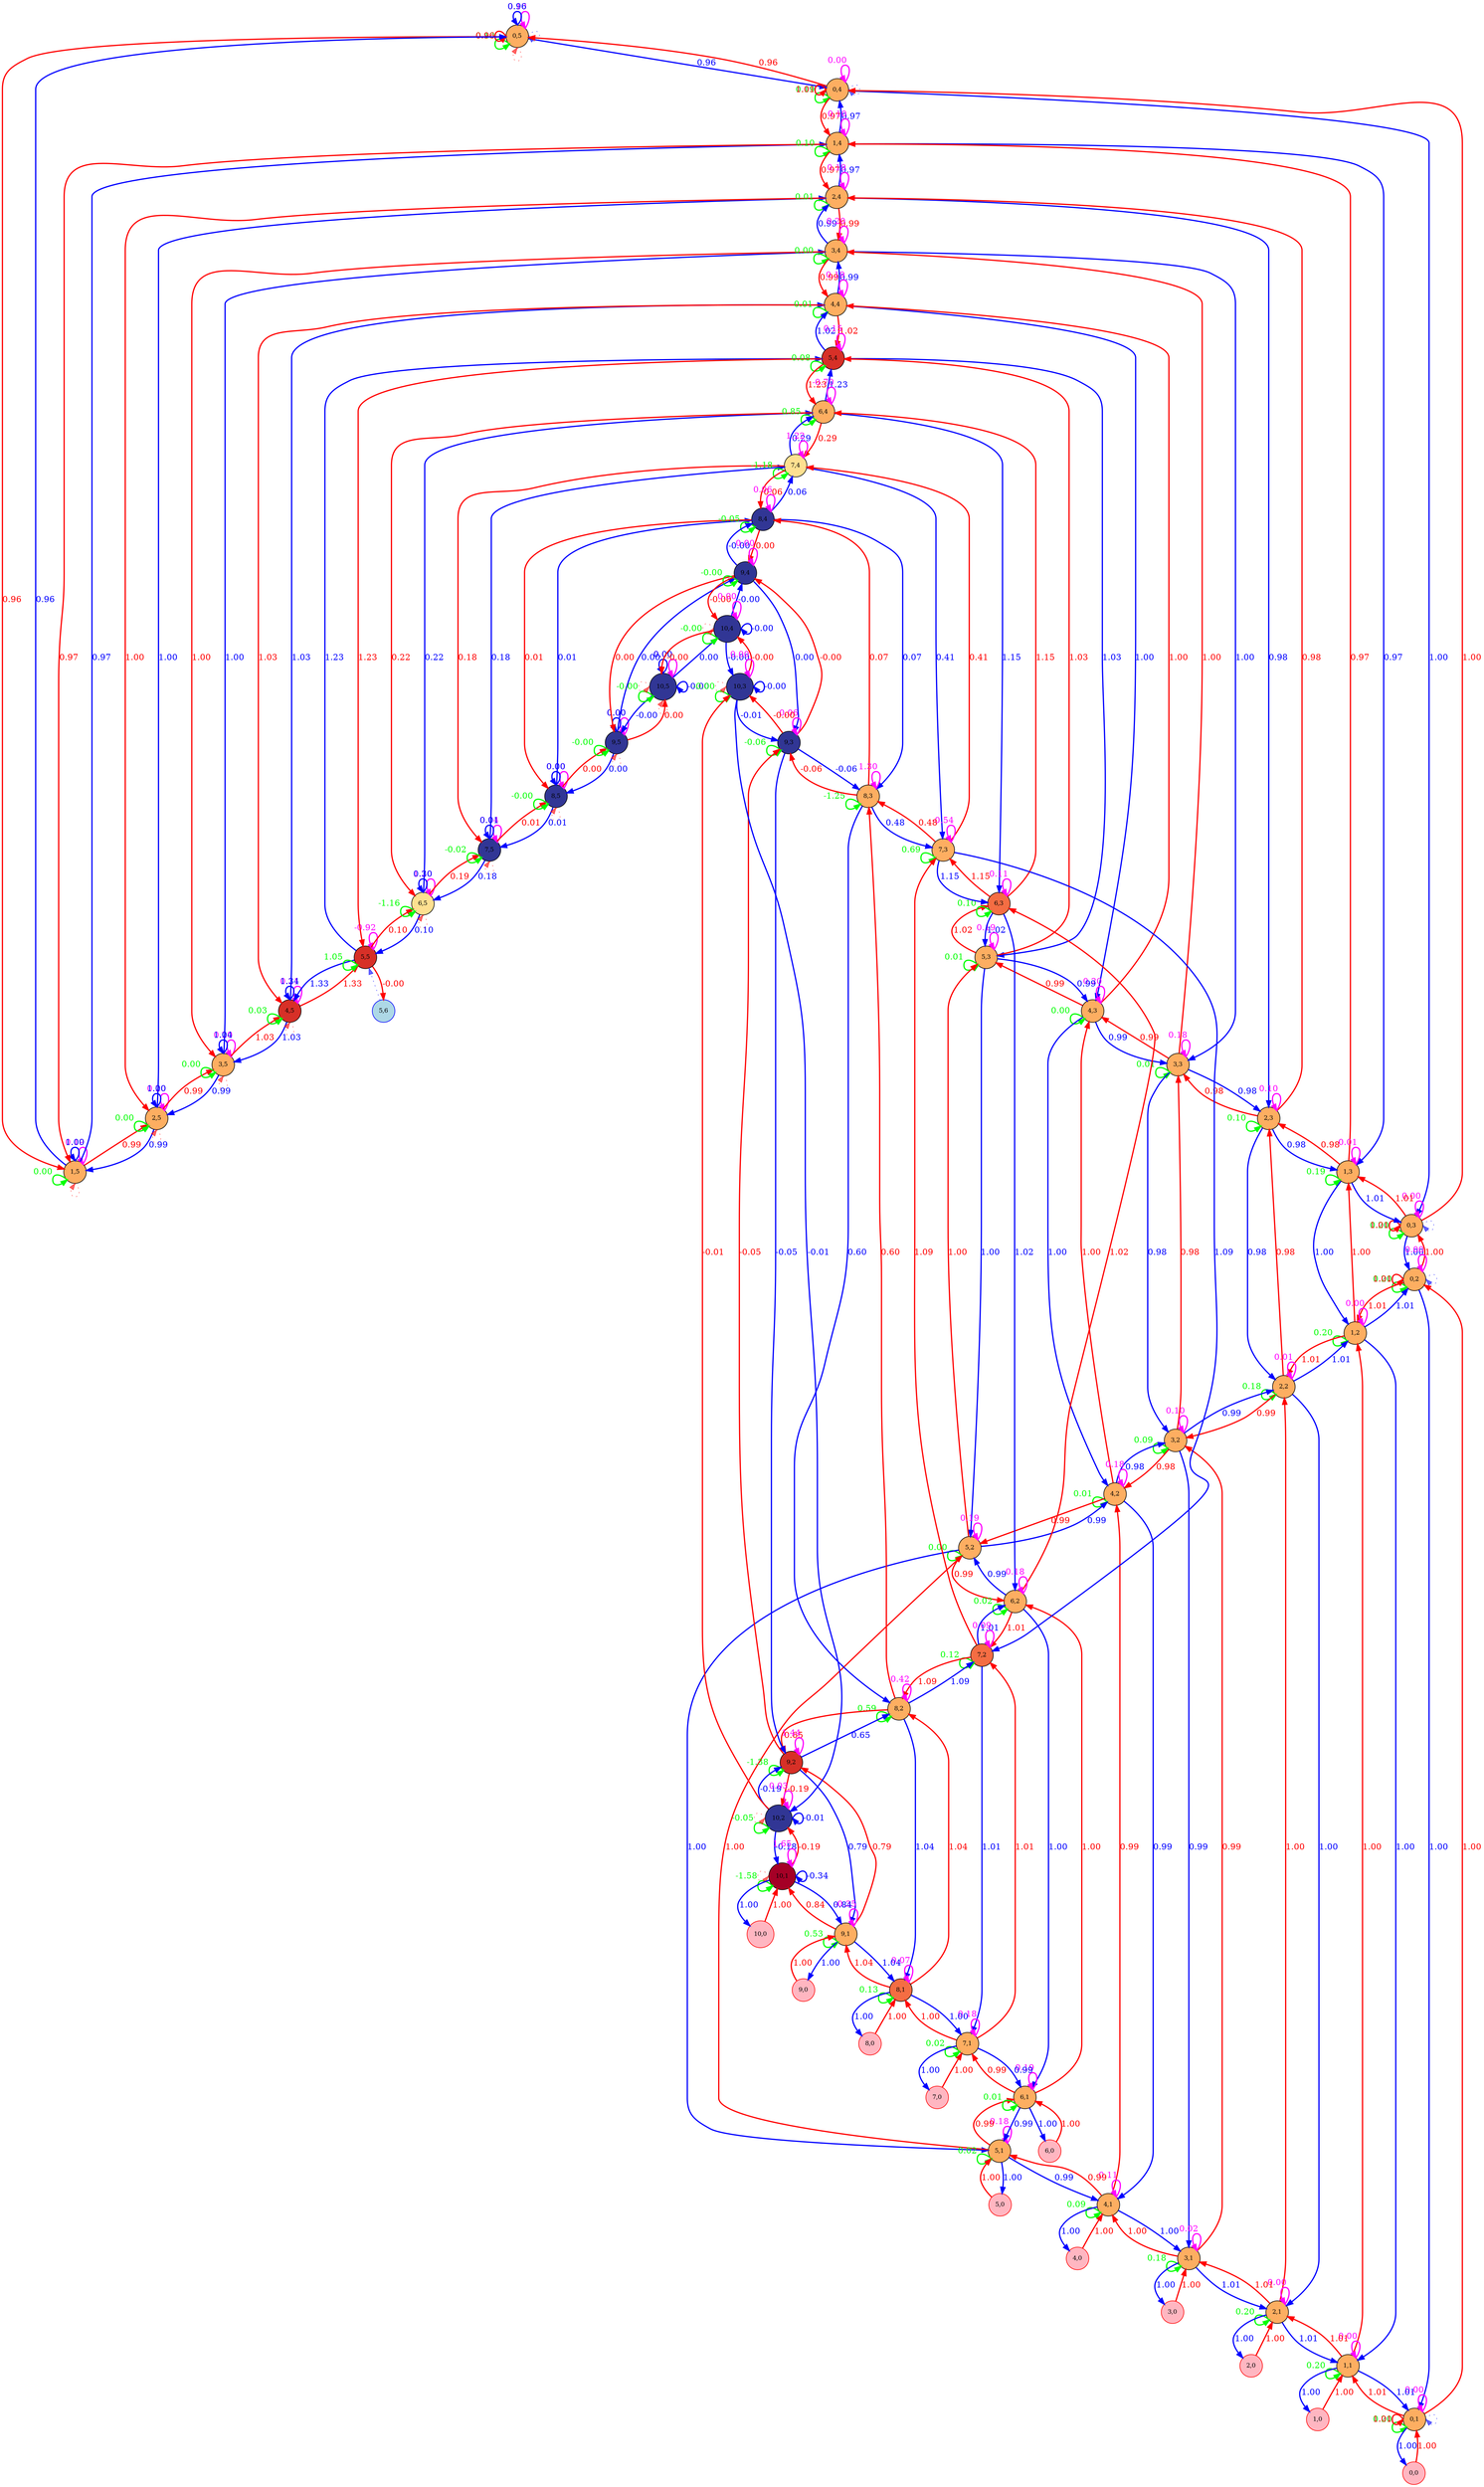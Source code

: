 digraph {
	splines=true
	"0,5" [label="0,5" color=black colorscheme=rdylbu10 fillcolor=4 fontsize=10 pos="0,5!" shape=circle style=filled]
	"0,4" [label="0,4" color=black colorscheme=rdylbu10 fillcolor=4 fontsize=10 pos="0,4!" shape=circle style=filled]
	"0,3" [label="0,3" color=black colorscheme=rdylbu10 fillcolor=4 fontsize=10 pos="0,3!" shape=circle style=filled]
	"0,2" [label="0,2" color=black colorscheme=rdylbu10 fillcolor=4 fontsize=10 pos="0,2!" shape=circle style=filled]
	"0,1" [label="0,1" color=black colorscheme=rdylbu10 fillcolor=4 fontsize=10 pos="0,1!" shape=circle style=filled]
	"0,0" [label="0,0" color=red fillcolor=lightpink fontsize=10 pos="0,0!" shape=circle style=filled]
	"1,5" [label="1,5" color=black colorscheme=rdylbu10 fillcolor=4 fontsize=10 pos="1,5!" shape=circle style=filled]
	"1,4" [label="1,4" color=black colorscheme=rdylbu10 fillcolor=4 fontsize=10 pos="1,4!" shape=circle style=filled]
	"1,3" [label="1,3" color=black colorscheme=rdylbu10 fillcolor=4 fontsize=10 pos="1,3!" shape=circle style=filled]
	"1,2" [label="1,2" color=black colorscheme=rdylbu10 fillcolor=4 fontsize=10 pos="1,2!" shape=circle style=filled]
	"1,1" [label="1,1" color=black colorscheme=rdylbu10 fillcolor=4 fontsize=10 pos="1,1!" shape=circle style=filled]
	"1,0" [label="1,0" color=red fillcolor=lightpink fontsize=10 pos="1,0!" shape=circle style=filled]
	"2,5" [label="2,5" color=black colorscheme=rdylbu10 fillcolor=4 fontsize=10 pos="2,5!" shape=circle style=filled]
	"2,4" [label="2,4" color=black colorscheme=rdylbu10 fillcolor=4 fontsize=10 pos="2,4!" shape=circle style=filled]
	"2,3" [label="2,3" color=black colorscheme=rdylbu10 fillcolor=4 fontsize=10 pos="2,3!" shape=circle style=filled]
	"2,2" [label="2,2" color=black colorscheme=rdylbu10 fillcolor=4 fontsize=10 pos="2,2!" shape=circle style=filled]
	"2,1" [label="2,1" color=black colorscheme=rdylbu10 fillcolor=4 fontsize=10 pos="2,1!" shape=circle style=filled]
	"2,0" [label="2,0" color=red fillcolor=lightpink fontsize=10 pos="2,0!" shape=circle style=filled]
	"3,5" [label="3,5" color=black colorscheme=rdylbu10 fillcolor=4 fontsize=10 pos="3,5!" shape=circle style=filled]
	"3,4" [label="3,4" color=black colorscheme=rdylbu10 fillcolor=4 fontsize=10 pos="3,4!" shape=circle style=filled]
	"3,3" [label="3,3" color=black colorscheme=rdylbu10 fillcolor=4 fontsize=10 pos="3,3!" shape=circle style=filled]
	"3,2" [label="3,2" color=black colorscheme=rdylbu10 fillcolor=4 fontsize=10 pos="3,2!" shape=circle style=filled]
	"3,1" [label="3,1" color=black colorscheme=rdylbu10 fillcolor=4 fontsize=10 pos="3,1!" shape=circle style=filled]
	"3,0" [label="3,0" color=red fillcolor=lightpink fontsize=10 pos="3,0!" shape=circle style=filled]
	"4,5" [label="4,5" color=black colorscheme=rdylbu10 fillcolor=2 fontsize=10 pos="4,5!" shape=circle style=filled]
	"4,4" [label="4,4" color=black colorscheme=rdylbu10 fillcolor=4 fontsize=10 pos="4,4!" shape=circle style=filled]
	"4,3" [label="4,3" color=black colorscheme=rdylbu10 fillcolor=4 fontsize=10 pos="4,3!" shape=circle style=filled]
	"4,2" [label="4,2" color=black colorscheme=rdylbu10 fillcolor=4 fontsize=10 pos="4,2!" shape=circle style=filled]
	"4,1" [label="4,1" color=black colorscheme=rdylbu10 fillcolor=4 fontsize=10 pos="4,1!" shape=circle style=filled]
	"4,0" [label="4,0" color=red fillcolor=lightpink fontsize=10 pos="4,0!" shape=circle style=filled]
	"5,6" [label="5,6" color=blue fillcolor=lightblue fontsize=10 pos="5,6!" shape=circle style=filled]
	"5,5" [label="5,5" color=black colorscheme=rdylbu10 fillcolor=2 fontsize=10 pos="5,5!" shape=circle style=filled]
	"5,4" [label="5,4" color=black colorscheme=rdylbu10 fillcolor=2 fontsize=10 pos="5,4!" shape=circle style=filled]
	"5,3" [label="5,3" color=black colorscheme=rdylbu10 fillcolor=4 fontsize=10 pos="5,3!" shape=circle style=filled]
	"5,2" [label="5,2" color=black colorscheme=rdylbu10 fillcolor=4 fontsize=10 pos="5,2!" shape=circle style=filled]
	"5,1" [label="5,1" color=black colorscheme=rdylbu10 fillcolor=4 fontsize=10 pos="5,1!" shape=circle style=filled]
	"5,0" [label="5,0" color=red fillcolor=lightpink fontsize=10 pos="5,0!" shape=circle style=filled]
	"6,5" [label="6,5" color=black colorscheme=rdylbu10 fillcolor=5 fontsize=10 pos="6,5!" shape=circle style=filled]
	"6,4" [label="6,4" color=black colorscheme=rdylbu10 fillcolor=4 fontsize=10 pos="6,4!" shape=circle style=filled]
	"6,3" [label="6,3" color=black colorscheme=rdylbu10 fillcolor=3 fontsize=10 pos="6,3!" shape=circle style=filled]
	"6,2" [label="6,2" color=black colorscheme=rdylbu10 fillcolor=4 fontsize=10 pos="6,2!" shape=circle style=filled]
	"6,1" [label="6,1" color=black colorscheme=rdylbu10 fillcolor=4 fontsize=10 pos="6,1!" shape=circle style=filled]
	"6,0" [label="6,0" color=red fillcolor=lightpink fontsize=10 pos="6,0!" shape=circle style=filled]
	"7,5" [label="7,5" color=black colorscheme=rdylbu10 fillcolor=10 fontsize=10 pos="7,5!" shape=circle style=filled]
	"7,4" [label="7,4" color=black colorscheme=rdylbu10 fillcolor=5 fontsize=10 pos="7,4!" shape=circle style=filled]
	"7,3" [label="7,3" color=black colorscheme=rdylbu10 fillcolor=4 fontsize=10 pos="7,3!" shape=circle style=filled]
	"7,2" [label="7,2" color=black colorscheme=rdylbu10 fillcolor=3 fontsize=10 pos="7,2!" shape=circle style=filled]
	"7,1" [label="7,1" color=black colorscheme=rdylbu10 fillcolor=4 fontsize=10 pos="7,1!" shape=circle style=filled]
	"7,0" [label="7,0" color=red fillcolor=lightpink fontsize=10 pos="7,0!" shape=circle style=filled]
	"8,5" [label="8,5" color=black colorscheme=rdylbu10 fillcolor=10 fontsize=10 pos="8,5!" shape=circle style=filled]
	"8,4" [label="8,4" color=black colorscheme=rdylbu10 fillcolor=10 fontsize=10 pos="8,4!" shape=circle style=filled]
	"8,3" [label="8,3" color=black colorscheme=rdylbu10 fillcolor=4 fontsize=10 pos="8,3!" shape=circle style=filled]
	"8,2" [label="8,2" color=black colorscheme=rdylbu10 fillcolor=4 fontsize=10 pos="8,2!" shape=circle style=filled]
	"8,1" [label="8,1" color=black colorscheme=rdylbu10 fillcolor=3 fontsize=10 pos="8,1!" shape=circle style=filled]
	"8,0" [label="8,0" color=red fillcolor=lightpink fontsize=10 pos="8,0!" shape=circle style=filled]
	"9,5" [label="9,5" color=black colorscheme=rdylbu10 fillcolor=10 fontsize=10 pos="9,5!" shape=circle style=filled]
	"9,4" [label="9,4" color=black colorscheme=rdylbu10 fillcolor=10 fontsize=10 pos="9,4!" shape=circle style=filled]
	"9,3" [label="9,3" color=black colorscheme=rdylbu10 fillcolor=10 fontsize=10 pos="9,3!" shape=circle style=filled]
	"9,2" [label="9,2" color=black colorscheme=rdylbu10 fillcolor=2 fontsize=10 pos="9,2!" shape=circle style=filled]
	"9,1" [label="9,1" color=black colorscheme=rdylbu10 fillcolor=4 fontsize=10 pos="9,1!" shape=circle style=filled]
	"9,0" [label="9,0" color=red fillcolor=lightpink fontsize=10 pos="9,0!" shape=circle style=filled]
	"10,5" [label="10,5" color=black colorscheme=rdylbu10 fillcolor=10 fontsize=10 pos="10,5!" shape=circle style=filled]
	"10,4" [label="10,4" color=black colorscheme=rdylbu10 fillcolor=10 fontsize=10 pos="10,4!" shape=circle style=filled]
	"10,3" [label="10,3" color=black colorscheme=rdylbu10 fillcolor=10 fontsize=10 pos="10,3!" shape=circle style=filled]
	"10,2" [label="10,2" color=black colorscheme=rdylbu10 fillcolor=10 fontsize=10 pos="10,2!" shape=circle style=filled]
	"10,1" [label="10,1" color=black colorscheme=rdylbu10 fillcolor=1 fontsize=10 pos="10,1!" shape=circle style=filled]
	"10,0" [label="10,0" color=red fillcolor=lightpink fontsize=10 pos="10,0!" shape=circle style=filled]
	"0,5" -> "0,5" [label=0.10 color="#ff00ff" fontcolor="#ff00ff" headport=ne penwidth=2 style=solid tailport=ne]
	"0,5" -> "0,5" [label=0.10 color="#00ff00" fontcolor="#00ff00" headport=sw penwidth=2 style=solid tailport=sw]
	"0,5" -> "0,4" [label=0.96 color="#0000ff" fontcolor="#0000ff" penwidth=2 style=solid]
	"0,5" -> "1,5" [label=0.96 color="#ff0000" fontcolor="#ff0000" penwidth=2 style=solid]
	"0,5" -> "0,5" [label="" color="#ff000099" fontcolor="#ff000099" headport=s style=dotted tailport=s]
	"0,5" -> "0,5" [label=0.96 color="#0000ff" fontcolor="#0000ff" headport=n penwidth=2 style=solid tailport=n]
	"0,5" -> "0,5" [label="" color="#0000ff99" fontcolor="#0000ff99" headport=e style=dotted tailport=e]
	"0,5" -> "0,5" [label=0.96 color="#ff0000" fontcolor="#ff0000" headport=w penwidth=2 style=solid tailport=w]
	"0,4" -> "0,5" [label=0.96 color="#ff0000" fontcolor="#ff0000" penwidth=2 style=solid]
	"0,4" -> "0,4" [label=0.00 color="#ff00ff" fontcolor="#ff00ff" headport=ne penwidth=2 style=solid tailport=ne]
	"0,4" -> "0,4" [label=0.19 color="#00ff00" fontcolor="#00ff00" headport=sw penwidth=2 style=solid tailport=sw]
	"0,4" -> "0,3" [label=1.00 color="#0000ff" fontcolor="#0000ff" penwidth=2 style=solid]
	"0,4" -> "1,4" [label=0.97 color="#ff0000" fontcolor="#ff0000" penwidth=2 style=solid]
	"0,4" -> "0,4" [label="" color="#0000ff99" fontcolor="#0000ff99" headport=e style=dotted tailport=e]
	"0,4" -> "0,4" [label=1.01 color="#ff0000" fontcolor="#ff0000" headport=w penwidth=2 style=solid tailport=w]
	"0,3" -> "0,4" [label=1.00 color="#ff0000" fontcolor="#ff0000" penwidth=2 style=solid]
	"0,3" -> "0,3" [label=0.00 color="#ff00ff" fontcolor="#ff00ff" headport=ne penwidth=2 style=solid tailport=ne]
	"0,3" -> "0,3" [label=0.20 color="#00ff00" fontcolor="#00ff00" headport=sw penwidth=2 style=solid tailport=sw]
	"0,3" -> "0,2" [label=1.00 color="#0000ff" fontcolor="#0000ff" penwidth=2 style=solid]
	"0,3" -> "1,3" [label=1.01 color="#ff0000" fontcolor="#ff0000" penwidth=2 style=solid]
	"0,3" -> "0,3" [label="" color="#0000ff99" fontcolor="#0000ff99" headport=e style=dotted tailport=e]
	"0,3" -> "0,3" [label=1.01 color="#ff0000" fontcolor="#ff0000" headport=w penwidth=2 style=solid tailport=w]
	"0,2" -> "0,3" [label=1.00 color="#ff0000" fontcolor="#ff0000" penwidth=2 style=solid]
	"0,2" -> "0,2" [label=0.00 color="#ff00ff" fontcolor="#ff00ff" headport=ne penwidth=2 style=solid tailport=ne]
	"0,2" -> "0,2" [label=0.20 color="#00ff00" fontcolor="#00ff00" headport=sw penwidth=2 style=solid tailport=sw]
	"0,2" -> "0,1" [label=1.00 color="#0000ff" fontcolor="#0000ff" penwidth=2 style=solid]
	"0,2" -> "1,2" [label=1.01 color="#ff0000" fontcolor="#ff0000" penwidth=2 style=solid]
	"0,2" -> "0,2" [label="" color="#0000ff99" fontcolor="#0000ff99" headport=e style=dotted tailport=e]
	"0,2" -> "0,2" [label=1.01 color="#ff0000" fontcolor="#ff0000" headport=w penwidth=2 style=solid tailport=w]
	"0,1" -> "0,2" [label=1.00 color="#ff0000" fontcolor="#ff0000" penwidth=2 style=solid]
	"0,1" -> "0,1" [label=0.00 color="#ff00ff" fontcolor="#ff00ff" headport=ne penwidth=2 style=solid tailport=ne]
	"0,1" -> "0,1" [label=0.20 color="#00ff00" fontcolor="#00ff00" headport=sw penwidth=2 style=solid tailport=sw]
	"0,1" -> "0,0" [label=1.00 color="#0000ff" fontcolor="#0000ff" penwidth=2 style=solid]
	"0,1" -> "1,1" [label=1.01 color="#ff0000" fontcolor="#ff0000" penwidth=2 style=solid]
	"0,1" -> "0,1" [label="" color="#0000ff99" fontcolor="#0000ff99" headport=e style=dotted tailport=e]
	"0,1" -> "0,1" [label=1.01 color="#ff0000" fontcolor="#ff0000" headport=w penwidth=2 style=solid tailport=w]
	"0,0" -> "0,1" [label=1.00 color="#ff0000" fontcolor="#ff0000" penwidth=2 style=solid]
	"1,5" -> "0,5" [label=0.96 color="#0000ff" fontcolor="#0000ff" penwidth=2 style=solid]
	"1,5" -> "1,5" [label=0.19 color="#ff00ff" fontcolor="#ff00ff" headport=ne penwidth=2 style=solid tailport=ne]
	"1,5" -> "1,5" [label=0.00 color="#00ff00" fontcolor="#00ff00" headport=sw penwidth=2 style=solid tailport=sw]
	"1,5" -> "1,4" [label=0.97 color="#0000ff" fontcolor="#0000ff" penwidth=2 style=solid]
	"1,5" -> "2,5" [label=0.99 color="#ff0000" fontcolor="#ff0000" penwidth=2 style=solid]
	"1,5" -> "1,5" [label="" color="#ff000099" fontcolor="#ff000099" headport=s style=dotted tailport=s]
	"1,5" -> "1,5" [label=1.00 color="#0000ff" fontcolor="#0000ff" headport=n penwidth=2 style=solid tailport=n]
	"1,4" -> "0,4" [label=0.97 color="#0000ff" fontcolor="#0000ff" penwidth=2 style=solid]
	"1,4" -> "1,5" [label=0.97 color="#ff0000" fontcolor="#ff0000" penwidth=2 style=solid]
	"1,4" -> "1,4" [label=0.10 color="#ff00ff" fontcolor="#ff00ff" headport=ne penwidth=2 style=solid tailport=ne]
	"1,4" -> "1,4" [label=0.10 color="#00ff00" fontcolor="#00ff00" headport=sw penwidth=2 style=solid tailport=sw]
	"1,4" -> "1,3" [label=0.97 color="#0000ff" fontcolor="#0000ff" penwidth=2 style=solid]
	"1,4" -> "2,4" [label=0.97 color="#ff0000" fontcolor="#ff0000" penwidth=2 style=solid]
	"1,3" -> "0,3" [label=1.01 color="#0000ff" fontcolor="#0000ff" penwidth=2 style=solid]
	"1,3" -> "1,4" [label=0.97 color="#ff0000" fontcolor="#ff0000" penwidth=2 style=solid]
	"1,3" -> "1,3" [label=0.01 color="#ff00ff" fontcolor="#ff00ff" headport=ne penwidth=2 style=solid tailport=ne]
	"1,3" -> "1,3" [label=0.19 color="#00ff00" fontcolor="#00ff00" headport=sw penwidth=2 style=solid tailport=sw]
	"1,3" -> "1,2" [label=1.00 color="#0000ff" fontcolor="#0000ff" penwidth=2 style=solid]
	"1,3" -> "2,3" [label=0.98 color="#ff0000" fontcolor="#ff0000" penwidth=2 style=solid]
	"1,2" -> "0,2" [label=1.01 color="#0000ff" fontcolor="#0000ff" penwidth=2 style=solid]
	"1,2" -> "1,3" [label=1.00 color="#ff0000" fontcolor="#ff0000" penwidth=2 style=solid]
	"1,2" -> "1,2" [label=0.00 color="#ff00ff" fontcolor="#ff00ff" headport=ne penwidth=2 style=solid tailport=ne]
	"1,2" -> "1,2" [label=0.20 color="#00ff00" fontcolor="#00ff00" headport=sw penwidth=2 style=solid tailport=sw]
	"1,2" -> "1,1" [label=1.00 color="#0000ff" fontcolor="#0000ff" penwidth=2 style=solid]
	"1,2" -> "2,2" [label=1.01 color="#ff0000" fontcolor="#ff0000" penwidth=2 style=solid]
	"1,1" -> "0,1" [label=1.01 color="#0000ff" fontcolor="#0000ff" penwidth=2 style=solid]
	"1,1" -> "1,2" [label=1.00 color="#ff0000" fontcolor="#ff0000" penwidth=2 style=solid]
	"1,1" -> "1,1" [label=0.00 color="#ff00ff" fontcolor="#ff00ff" headport=ne penwidth=2 style=solid tailport=ne]
	"1,1" -> "1,1" [label=0.20 color="#00ff00" fontcolor="#00ff00" headport=sw penwidth=2 style=solid tailport=sw]
	"1,1" -> "1,0" [label=1.00 color="#0000ff" fontcolor="#0000ff" penwidth=2 style=solid]
	"1,1" -> "2,1" [label=1.01 color="#ff0000" fontcolor="#ff0000" penwidth=2 style=solid]
	"1,0" -> "1,1" [label=1.00 color="#ff0000" fontcolor="#ff0000" penwidth=2 style=solid]
	"2,5" -> "1,5" [label=0.99 color="#0000ff" fontcolor="#0000ff" penwidth=2 style=solid]
	"2,5" -> "2,5" [label=0.20 color="#ff00ff" fontcolor="#ff00ff" headport=ne penwidth=2 style=solid tailport=ne]
	"2,5" -> "2,5" [label=0.00 color="#00ff00" fontcolor="#00ff00" headport=sw penwidth=2 style=solid tailport=sw]
	"2,5" -> "2,4" [label=1.00 color="#0000ff" fontcolor="#0000ff" penwidth=2 style=solid]
	"2,5" -> "3,5" [label=0.99 color="#ff0000" fontcolor="#ff0000" penwidth=2 style=solid]
	"2,5" -> "2,5" [label="" color="#ff000099" fontcolor="#ff000099" headport=s style=dotted tailport=s]
	"2,5" -> "2,5" [label=1.00 color="#0000ff" fontcolor="#0000ff" headport=n penwidth=2 style=solid tailport=n]
	"2,4" -> "1,4" [label=0.97 color="#0000ff" fontcolor="#0000ff" penwidth=2 style=solid]
	"2,4" -> "2,5" [label=1.00 color="#ff0000" fontcolor="#ff0000" penwidth=2 style=solid]
	"2,4" -> "2,4" [label=0.19 color="#ff00ff" fontcolor="#ff00ff" headport=ne penwidth=2 style=solid tailport=ne]
	"2,4" -> "2,4" [label=0.01 color="#00ff00" fontcolor="#00ff00" headport=sw penwidth=2 style=solid tailport=sw]
	"2,4" -> "2,3" [label=0.98 color="#0000ff" fontcolor="#0000ff" penwidth=2 style=solid]
	"2,4" -> "3,4" [label=0.99 color="#ff0000" fontcolor="#ff0000" penwidth=2 style=solid]
	"2,3" -> "1,3" [label=0.98 color="#0000ff" fontcolor="#0000ff" penwidth=2 style=solid]
	"2,3" -> "2,4" [label=0.98 color="#ff0000" fontcolor="#ff0000" penwidth=2 style=solid]
	"2,3" -> "2,3" [label=0.10 color="#ff00ff" fontcolor="#ff00ff" headport=ne penwidth=2 style=solid tailport=ne]
	"2,3" -> "2,3" [label=0.10 color="#00ff00" fontcolor="#00ff00" headport=sw penwidth=2 style=solid tailport=sw]
	"2,3" -> "2,2" [label=0.98 color="#0000ff" fontcolor="#0000ff" penwidth=2 style=solid]
	"2,3" -> "3,3" [label=0.98 color="#ff0000" fontcolor="#ff0000" penwidth=2 style=solid]
	"2,2" -> "1,2" [label=1.01 color="#0000ff" fontcolor="#0000ff" penwidth=2 style=solid]
	"2,2" -> "2,3" [label=0.98 color="#ff0000" fontcolor="#ff0000" penwidth=2 style=solid]
	"2,2" -> "2,2" [label=0.01 color="#ff00ff" fontcolor="#ff00ff" headport=ne penwidth=2 style=solid tailport=ne]
	"2,2" -> "2,2" [label=0.18 color="#00ff00" fontcolor="#00ff00" headport=sw penwidth=2 style=solid tailport=sw]
	"2,2" -> "2,1" [label=1.00 color="#0000ff" fontcolor="#0000ff" penwidth=2 style=solid]
	"2,2" -> "3,2" [label=0.99 color="#ff0000" fontcolor="#ff0000" penwidth=2 style=solid]
	"2,1" -> "1,1" [label=1.01 color="#0000ff" fontcolor="#0000ff" penwidth=2 style=solid]
	"2,1" -> "2,2" [label=1.00 color="#ff0000" fontcolor="#ff0000" penwidth=2 style=solid]
	"2,1" -> "2,1" [label=0.00 color="#ff00ff" fontcolor="#ff00ff" headport=ne penwidth=2 style=solid tailport=ne]
	"2,1" -> "2,1" [label=0.20 color="#00ff00" fontcolor="#00ff00" headport=sw penwidth=2 style=solid tailport=sw]
	"2,1" -> "2,0" [label=1.00 color="#0000ff" fontcolor="#0000ff" penwidth=2 style=solid]
	"2,1" -> "3,1" [label=1.01 color="#ff0000" fontcolor="#ff0000" penwidth=2 style=solid]
	"2,0" -> "2,1" [label=1.00 color="#ff0000" fontcolor="#ff0000" penwidth=2 style=solid]
	"3,5" -> "2,5" [label=0.99 color="#0000ff" fontcolor="#0000ff" penwidth=2 style=solid]
	"3,5" -> "3,5" [label=0.20 color="#ff00ff" fontcolor="#ff00ff" headport=ne penwidth=2 style=solid tailport=ne]
	"3,5" -> "3,5" [label=0.00 color="#00ff00" fontcolor="#00ff00" headport=sw penwidth=2 style=solid tailport=sw]
	"3,5" -> "3,4" [label=1.00 color="#0000ff" fontcolor="#0000ff" penwidth=2 style=solid]
	"3,5" -> "4,5" [label=1.03 color="#ff0000" fontcolor="#ff0000" penwidth=2 style=solid]
	"3,5" -> "3,5" [label="" color="#ff000099" fontcolor="#ff000099" headport=s style=dotted tailport=s]
	"3,5" -> "3,5" [label=1.04 color="#0000ff" fontcolor="#0000ff" headport=n penwidth=2 style=solid tailport=n]
	"3,4" -> "2,4" [label=0.99 color="#0000ff" fontcolor="#0000ff" penwidth=2 style=solid]
	"3,4" -> "3,5" [label=1.00 color="#ff0000" fontcolor="#ff0000" penwidth=2 style=solid]
	"3,4" -> "3,4" [label=0.20 color="#ff00ff" fontcolor="#ff00ff" headport=ne penwidth=2 style=solid tailport=ne]
	"3,4" -> "3,4" [label=0.00 color="#00ff00" fontcolor="#00ff00" headport=sw penwidth=2 style=solid tailport=sw]
	"3,4" -> "3,3" [label=1.00 color="#0000ff" fontcolor="#0000ff" penwidth=2 style=solid]
	"3,4" -> "4,4" [label=0.99 color="#ff0000" fontcolor="#ff0000" penwidth=2 style=solid]
	"3,3" -> "2,3" [label=0.98 color="#0000ff" fontcolor="#0000ff" penwidth=2 style=solid]
	"3,3" -> "3,4" [label=1.00 color="#ff0000" fontcolor="#ff0000" penwidth=2 style=solid]
	"3,3" -> "3,3" [label=0.18 color="#ff00ff" fontcolor="#ff00ff" headport=ne penwidth=2 style=solid tailport=ne]
	"3,3" -> "3,3" [label=0.01 color="#00ff00" fontcolor="#00ff00" headport=sw penwidth=2 style=solid tailport=sw]
	"3,3" -> "3,2" [label=0.98 color="#0000ff" fontcolor="#0000ff" penwidth=2 style=solid]
	"3,3" -> "4,3" [label=0.99 color="#ff0000" fontcolor="#ff0000" penwidth=2 style=solid]
	"3,2" -> "2,2" [label=0.99 color="#0000ff" fontcolor="#0000ff" penwidth=2 style=solid]
	"3,2" -> "3,3" [label=0.98 color="#ff0000" fontcolor="#ff0000" penwidth=2 style=solid]
	"3,2" -> "3,2" [label=0.10 color="#ff00ff" fontcolor="#ff00ff" headport=ne penwidth=2 style=solid tailport=ne]
	"3,2" -> "3,2" [label=0.09 color="#00ff00" fontcolor="#00ff00" headport=sw penwidth=2 style=solid tailport=sw]
	"3,2" -> "3,1" [label=0.99 color="#0000ff" fontcolor="#0000ff" penwidth=2 style=solid]
	"3,2" -> "4,2" [label=0.98 color="#ff0000" fontcolor="#ff0000" penwidth=2 style=solid]
	"3,1" -> "2,1" [label=1.01 color="#0000ff" fontcolor="#0000ff" penwidth=2 style=solid]
	"3,1" -> "3,2" [label=0.99 color="#ff0000" fontcolor="#ff0000" penwidth=2 style=solid]
	"3,1" -> "3,1" [label=0.02 color="#ff00ff" fontcolor="#ff00ff" headport=ne penwidth=2 style=solid tailport=ne]
	"3,1" -> "3,1" [label=0.18 color="#00ff00" fontcolor="#00ff00" headport=sw penwidth=2 style=solid tailport=sw]
	"3,1" -> "3,0" [label=1.00 color="#0000ff" fontcolor="#0000ff" penwidth=2 style=solid]
	"3,1" -> "4,1" [label=1.00 color="#ff0000" fontcolor="#ff0000" penwidth=2 style=solid]
	"3,0" -> "3,1" [label=1.00 color="#ff0000" fontcolor="#ff0000" penwidth=2 style=solid]
	"4,5" -> "3,5" [label=1.03 color="#0000ff" fontcolor="#0000ff" penwidth=2 style=solid]
	"4,5" -> "4,5" [label=0.21 color="#ff00ff" fontcolor="#ff00ff" headport=ne penwidth=2 style=solid tailport=ne]
	"4,5" -> "4,5" [label=0.03 color="#00ff00" fontcolor="#00ff00" headport=sw penwidth=2 style=solid tailport=sw]
	"4,5" -> "4,4" [label=1.03 color="#0000ff" fontcolor="#0000ff" penwidth=2 style=solid]
	"4,5" -> "5,5" [label=1.33 color="#ff0000" fontcolor="#ff0000" penwidth=2 style=solid]
	"4,5" -> "4,5" [label="" color="#ff000099" fontcolor="#ff000099" headport=s style=dotted tailport=s]
	"4,5" -> "4,5" [label=1.34 color="#0000ff" fontcolor="#0000ff" headport=n penwidth=2 style=solid tailport=n]
	"4,4" -> "3,4" [label=0.99 color="#0000ff" fontcolor="#0000ff" penwidth=2 style=solid]
	"4,4" -> "4,5" [label=1.03 color="#ff0000" fontcolor="#ff0000" penwidth=2 style=solid]
	"4,4" -> "4,4" [label=0.19 color="#ff00ff" fontcolor="#ff00ff" headport=ne penwidth=2 style=solid tailport=ne]
	"4,4" -> "4,4" [label=0.01 color="#00ff00" fontcolor="#00ff00" headport=sw penwidth=2 style=solid tailport=sw]
	"4,4" -> "4,3" [label=1.00 color="#0000ff" fontcolor="#0000ff" penwidth=2 style=solid]
	"4,4" -> "5,4" [label=1.02 color="#ff0000" fontcolor="#ff0000" penwidth=2 style=solid]
	"4,3" -> "3,3" [label=0.99 color="#0000ff" fontcolor="#0000ff" penwidth=2 style=solid]
	"4,3" -> "4,4" [label=1.00 color="#ff0000" fontcolor="#ff0000" penwidth=2 style=solid]
	"4,3" -> "4,3" [label=0.20 color="#ff00ff" fontcolor="#ff00ff" headport=ne penwidth=2 style=solid tailport=ne]
	"4,3" -> "4,3" [label=0.00 color="#00ff00" fontcolor="#00ff00" headport=sw penwidth=2 style=solid tailport=sw]
	"4,3" -> "4,2" [label=1.00 color="#0000ff" fontcolor="#0000ff" penwidth=2 style=solid]
	"4,3" -> "5,3" [label=0.99 color="#ff0000" fontcolor="#ff0000" penwidth=2 style=solid]
	"4,2" -> "3,2" [label=0.98 color="#0000ff" fontcolor="#0000ff" penwidth=2 style=solid]
	"4,2" -> "4,3" [label=1.00 color="#ff0000" fontcolor="#ff0000" penwidth=2 style=solid]
	"4,2" -> "4,2" [label=0.18 color="#ff00ff" fontcolor="#ff00ff" headport=ne penwidth=2 style=solid tailport=ne]
	"4,2" -> "4,2" [label=0.01 color="#00ff00" fontcolor="#00ff00" headport=sw penwidth=2 style=solid tailport=sw]
	"4,2" -> "4,1" [label=0.99 color="#0000ff" fontcolor="#0000ff" penwidth=2 style=solid]
	"4,2" -> "5,2" [label=0.99 color="#ff0000" fontcolor="#ff0000" penwidth=2 style=solid]
	"4,1" -> "3,1" [label=1.00 color="#0000ff" fontcolor="#0000ff" penwidth=2 style=solid]
	"4,1" -> "4,2" [label=0.99 color="#ff0000" fontcolor="#ff0000" penwidth=2 style=solid]
	"4,1" -> "4,1" [label=0.11 color="#ff00ff" fontcolor="#ff00ff" headport=ne penwidth=2 style=solid tailport=ne]
	"4,1" -> "4,1" [label=0.09 color="#00ff00" fontcolor="#00ff00" headport=sw penwidth=2 style=solid tailport=sw]
	"4,1" -> "4,0" [label=1.00 color="#0000ff" fontcolor="#0000ff" penwidth=2 style=solid]
	"4,1" -> "5,1" [label=0.99 color="#ff0000" fontcolor="#ff0000" penwidth=2 style=solid]
	"4,0" -> "4,1" [label=1.00 color="#ff0000" fontcolor="#ff0000" penwidth=2 style=solid]
	"5,6" -> "5,5" [label="" color="#0000ff99" fontcolor="#0000ff99" style=dotted]
	"5,5" -> "4,5" [label=1.33 color="#0000ff" fontcolor="#0000ff" penwidth=2 style=solid]
	"5,5" -> "5,6" [label=-0.00 color="#ff0000" fontcolor="#ff0000" penwidth=2 style=solid]
	"5,5" -> "5,5" [label=-0.92 color="#ff00ff" fontcolor="#ff00ff" headport=ne penwidth=2 style=solid tailport=ne]
	"5,5" -> "5,5" [label=1.05 color="#00ff00" fontcolor="#00ff00" headport=sw penwidth=2 style=solid tailport=sw]
	"5,5" -> "5,4" [label=1.23 color="#0000ff" fontcolor="#0000ff" penwidth=2 style=solid]
	"5,5" -> "6,5" [label=0.10 color="#ff0000" fontcolor="#ff0000" penwidth=2 style=solid]
	"5,4" -> "4,4" [label=1.02 color="#0000ff" fontcolor="#0000ff" penwidth=2 style=solid]
	"5,4" -> "5,5" [label=1.23 color="#ff0000" fontcolor="#ff0000" penwidth=2 style=solid]
	"5,4" -> "5,4" [label=0.15 color="#ff00ff" fontcolor="#ff00ff" headport=ne penwidth=2 style=solid tailport=ne]
	"5,4" -> "5,4" [label=0.08 color="#00ff00" fontcolor="#00ff00" headport=sw penwidth=2 style=solid tailport=sw]
	"5,4" -> "5,3" [label=1.03 color="#0000ff" fontcolor="#0000ff" penwidth=2 style=solid]
	"5,4" -> "6,4" [label=1.23 color="#ff0000" fontcolor="#ff0000" penwidth=2 style=solid]
	"5,3" -> "4,3" [label=0.99 color="#0000ff" fontcolor="#0000ff" penwidth=2 style=solid]
	"5,3" -> "5,4" [label=1.03 color="#ff0000" fontcolor="#ff0000" penwidth=2 style=solid]
	"5,3" -> "5,3" [label=0.19 color="#ff00ff" fontcolor="#ff00ff" headport=ne penwidth=2 style=solid tailport=ne]
	"5,3" -> "5,3" [label=0.01 color="#00ff00" fontcolor="#00ff00" headport=sw penwidth=2 style=solid tailport=sw]
	"5,3" -> "5,2" [label=1.00 color="#0000ff" fontcolor="#0000ff" penwidth=2 style=solid]
	"5,3" -> "6,3" [label=1.02 color="#ff0000" fontcolor="#ff0000" penwidth=2 style=solid]
	"5,2" -> "4,2" [label=0.99 color="#0000ff" fontcolor="#0000ff" penwidth=2 style=solid]
	"5,2" -> "5,3" [label=1.00 color="#ff0000" fontcolor="#ff0000" penwidth=2 style=solid]
	"5,2" -> "5,2" [label=0.19 color="#ff00ff" fontcolor="#ff00ff" headport=ne penwidth=2 style=solid tailport=ne]
	"5,2" -> "5,2" [label=0.00 color="#00ff00" fontcolor="#00ff00" headport=sw penwidth=2 style=solid tailport=sw]
	"5,2" -> "5,1" [label=1.00 color="#0000ff" fontcolor="#0000ff" penwidth=2 style=solid]
	"5,2" -> "6,2" [label=0.99 color="#ff0000" fontcolor="#ff0000" penwidth=2 style=solid]
	"5,1" -> "4,1" [label=0.99 color="#0000ff" fontcolor="#0000ff" penwidth=2 style=solid]
	"5,1" -> "5,2" [label=1.00 color="#ff0000" fontcolor="#ff0000" penwidth=2 style=solid]
	"5,1" -> "5,1" [label=0.18 color="#ff00ff" fontcolor="#ff00ff" headport=ne penwidth=2 style=solid tailport=ne]
	"5,1" -> "5,1" [label=0.02 color="#00ff00" fontcolor="#00ff00" headport=sw penwidth=2 style=solid tailport=sw]
	"5,1" -> "5,0" [label=1.00 color="#0000ff" fontcolor="#0000ff" penwidth=2 style=solid]
	"5,1" -> "6,1" [label=0.99 color="#ff0000" fontcolor="#ff0000" penwidth=2 style=solid]
	"5,0" -> "5,1" [label=1.00 color="#ff0000" fontcolor="#ff0000" penwidth=2 style=solid]
	"6,5" -> "5,5" [label=0.10 color="#0000ff" fontcolor="#0000ff" penwidth=2 style=solid]
	"6,5" -> "6,5" [label=1.20 color="#ff00ff" fontcolor="#ff00ff" headport=ne penwidth=2 style=solid tailport=ne]
	"6,5" -> "6,5" [label=-1.16 color="#00ff00" fontcolor="#00ff00" headport=sw penwidth=2 style=solid tailport=sw]
	"6,5" -> "6,4" [label=0.22 color="#0000ff" fontcolor="#0000ff" penwidth=2 style=solid]
	"6,5" -> "7,5" [label=0.19 color="#ff0000" fontcolor="#ff0000" penwidth=2 style=solid]
	"6,5" -> "6,5" [label="" color="#ff000099" fontcolor="#ff000099" headport=s style=dotted tailport=s]
	"6,5" -> "6,5" [label=0.30 color="#0000ff" fontcolor="#0000ff" headport=n penwidth=2 style=solid tailport=n]
	"6,4" -> "5,4" [label=1.23 color="#0000ff" fontcolor="#0000ff" penwidth=2 style=solid]
	"6,4" -> "6,5" [label=0.22 color="#ff0000" fontcolor="#ff0000" penwidth=2 style=solid]
	"6,4" -> "6,4" [label=-0.70 color="#ff00ff" fontcolor="#ff00ff" headport=ne penwidth=2 style=solid tailport=ne]
	"6,4" -> "6,4" [label=0.85 color="#00ff00" fontcolor="#00ff00" headport=sw penwidth=2 style=solid tailport=sw]
	"6,4" -> "6,3" [label=1.15 color="#0000ff" fontcolor="#0000ff" penwidth=2 style=solid]
	"6,4" -> "7,4" [label=0.29 color="#ff0000" fontcolor="#ff0000" penwidth=2 style=solid]
	"6,3" -> "5,3" [label=1.02 color="#0000ff" fontcolor="#0000ff" penwidth=2 style=solid]
	"6,3" -> "6,4" [label=1.15 color="#ff0000" fontcolor="#ff0000" penwidth=2 style=solid]
	"6,3" -> "6,3" [label=0.11 color="#ff00ff" fontcolor="#ff00ff" headport=ne penwidth=2 style=solid tailport=ne]
	"6,3" -> "6,3" [label=0.10 color="#00ff00" fontcolor="#00ff00" headport=sw penwidth=2 style=solid tailport=sw]
	"6,3" -> "6,2" [label=1.02 color="#0000ff" fontcolor="#0000ff" penwidth=2 style=solid]
	"6,3" -> "7,3" [label=1.15 color="#ff0000" fontcolor="#ff0000" penwidth=2 style=solid]
	"6,2" -> "5,2" [label=0.99 color="#0000ff" fontcolor="#0000ff" penwidth=2 style=solid]
	"6,2" -> "6,3" [label=1.02 color="#ff0000" fontcolor="#ff0000" penwidth=2 style=solid]
	"6,2" -> "6,2" [label=0.18 color="#ff00ff" fontcolor="#ff00ff" headport=ne penwidth=2 style=solid tailport=ne]
	"6,2" -> "6,2" [label=0.02 color="#00ff00" fontcolor="#00ff00" headport=sw penwidth=2 style=solid tailport=sw]
	"6,2" -> "6,1" [label=1.00 color="#0000ff" fontcolor="#0000ff" penwidth=2 style=solid]
	"6,2" -> "7,2" [label=1.01 color="#ff0000" fontcolor="#ff0000" penwidth=2 style=solid]
	"6,1" -> "5,1" [label=0.99 color="#0000ff" fontcolor="#0000ff" penwidth=2 style=solid]
	"6,1" -> "6,2" [label=1.00 color="#ff0000" fontcolor="#ff0000" penwidth=2 style=solid]
	"6,1" -> "6,1" [label=0.19 color="#ff00ff" fontcolor="#ff00ff" headport=ne penwidth=2 style=solid tailport=ne]
	"6,1" -> "6,1" [label=0.01 color="#00ff00" fontcolor="#00ff00" headport=sw penwidth=2 style=solid tailport=sw]
	"6,1" -> "6,0" [label=1.00 color="#0000ff" fontcolor="#0000ff" penwidth=2 style=solid]
	"6,1" -> "7,1" [label=0.99 color="#ff0000" fontcolor="#ff0000" penwidth=2 style=solid]
	"6,0" -> "6,1" [label=1.00 color="#ff0000" fontcolor="#ff0000" penwidth=2 style=solid]
	"7,5" -> "6,5" [label=0.18 color="#0000ff" fontcolor="#0000ff" penwidth=2 style=solid]
	"7,5" -> "7,5" [label=0.04 color="#ff00ff" fontcolor="#ff00ff" headport=ne penwidth=2 style=solid tailport=ne]
	"7,5" -> "7,5" [label=-0.02 color="#00ff00" fontcolor="#00ff00" headport=sw penwidth=2 style=solid tailport=sw]
	"7,5" -> "7,4" [label=0.18 color="#0000ff" fontcolor="#0000ff" penwidth=2 style=solid]
	"7,5" -> "8,5" [label=0.01 color="#ff0000" fontcolor="#ff0000" penwidth=2 style=solid]
	"7,5" -> "7,5" [label="" color="#ff000099" fontcolor="#ff000099" headport=s style=dotted tailport=s]
	"7,5" -> "7,5" [label=0.01 color="#0000ff" fontcolor="#0000ff" headport=n penwidth=2 style=solid tailport=n]
	"7,4" -> "6,4" [label=0.29 color="#0000ff" fontcolor="#0000ff" penwidth=2 style=solid]
	"7,4" -> "7,5" [label=0.18 color="#ff0000" fontcolor="#ff0000" penwidth=2 style=solid]
	"7,4" -> "7,4" [label=1.22 color="#ff00ff" fontcolor="#ff00ff" headport=ne penwidth=2 style=solid tailport=ne]
	"7,4" -> "7,4" [label=-1.18 color="#00ff00" fontcolor="#00ff00" headport=sw penwidth=2 style=solid tailport=sw]
	"7,4" -> "7,3" [label=0.41 color="#0000ff" fontcolor="#0000ff" penwidth=2 style=solid]
	"7,4" -> "8,4" [label=0.06 color="#ff0000" fontcolor="#ff0000" penwidth=2 style=solid]
	"7,3" -> "6,3" [label=1.15 color="#0000ff" fontcolor="#0000ff" penwidth=2 style=solid]
	"7,3" -> "7,4" [label=0.41 color="#ff0000" fontcolor="#ff0000" penwidth=2 style=solid]
	"7,3" -> "7,3" [label=-0.54 color="#ff00ff" fontcolor="#ff00ff" headport=ne penwidth=2 style=solid tailport=ne]
	"7,3" -> "7,3" [label=0.69 color="#00ff00" fontcolor="#00ff00" headport=sw penwidth=2 style=solid tailport=sw]
	"7,3" -> "7,2" [label=1.09 color="#0000ff" fontcolor="#0000ff" penwidth=2 style=solid]
	"7,3" -> "8,3" [label=0.48 color="#ff0000" fontcolor="#ff0000" penwidth=2 style=solid]
	"7,2" -> "6,2" [label=1.01 color="#0000ff" fontcolor="#0000ff" penwidth=2 style=solid]
	"7,2" -> "7,3" [label=1.09 color="#ff0000" fontcolor="#ff0000" penwidth=2 style=solid]
	"7,2" -> "7,2" [label=0.09 color="#ff00ff" fontcolor="#ff00ff" headport=ne penwidth=2 style=solid tailport=ne]
	"7,2" -> "7,2" [label=0.12 color="#00ff00" fontcolor="#00ff00" headport=sw penwidth=2 style=solid tailport=sw]
	"7,2" -> "7,1" [label=1.01 color="#0000ff" fontcolor="#0000ff" penwidth=2 style=solid]
	"7,2" -> "8,2" [label=1.09 color="#ff0000" fontcolor="#ff0000" penwidth=2 style=solid]
	"7,1" -> "6,1" [label=0.99 color="#0000ff" fontcolor="#0000ff" penwidth=2 style=solid]
	"7,1" -> "7,2" [label=1.01 color="#ff0000" fontcolor="#ff0000" penwidth=2 style=solid]
	"7,1" -> "7,1" [label=0.18 color="#ff00ff" fontcolor="#ff00ff" headport=ne penwidth=2 style=solid tailport=ne]
	"7,1" -> "7,1" [label=0.02 color="#00ff00" fontcolor="#00ff00" headport=sw penwidth=2 style=solid tailport=sw]
	"7,1" -> "7,0" [label=1.00 color="#0000ff" fontcolor="#0000ff" penwidth=2 style=solid]
	"7,1" -> "8,1" [label=1.00 color="#ff0000" fontcolor="#ff0000" penwidth=2 style=solid]
	"7,0" -> "7,1" [label=1.00 color="#ff0000" fontcolor="#ff0000" penwidth=2 style=solid]
	"8,5" -> "7,5" [label=0.01 color="#0000ff" fontcolor="#0000ff" penwidth=2 style=solid]
	"8,5" -> "8,5" [label=0.00 color="#ff00ff" fontcolor="#ff00ff" headport=ne penwidth=2 style=solid tailport=ne]
	"8,5" -> "8,5" [label=-0.00 color="#00ff00" fontcolor="#00ff00" headport=sw penwidth=2 style=solid tailport=sw]
	"8,5" -> "8,4" [label=0.01 color="#0000ff" fontcolor="#0000ff" penwidth=2 style=solid]
	"8,5" -> "9,5" [label=0.00 color="#ff0000" fontcolor="#ff0000" penwidth=2 style=solid]
	"8,5" -> "8,5" [label="" color="#ff000099" fontcolor="#ff000099" headport=s style=dotted tailport=s]
	"8,5" -> "8,5" [label=0.00 color="#0000ff" fontcolor="#0000ff" headport=n penwidth=2 style=solid tailport=n]
	"8,4" -> "7,4" [label=0.06 color="#0000ff" fontcolor="#0000ff" penwidth=2 style=solid]
	"8,4" -> "8,5" [label=0.01 color="#ff0000" fontcolor="#ff0000" penwidth=2 style=solid]
	"8,4" -> "8,4" [label=0.06 color="#ff00ff" fontcolor="#ff00ff" headport=ne penwidth=2 style=solid tailport=ne]
	"8,4" -> "8,4" [label=-0.05 color="#00ff00" fontcolor="#00ff00" headport=sw penwidth=2 style=solid tailport=sw]
	"8,4" -> "8,3" [label=0.07 color="#0000ff" fontcolor="#0000ff" penwidth=2 style=solid]
	"8,4" -> "9,4" [label=0.00 color="#ff0000" fontcolor="#ff0000" penwidth=2 style=solid]
	"8,3" -> "7,3" [label=0.48 color="#0000ff" fontcolor="#0000ff" penwidth=2 style=solid]
	"8,3" -> "8,4" [label=0.07 color="#ff0000" fontcolor="#ff0000" penwidth=2 style=solid]
	"8,3" -> "8,3" [label=1.30 color="#ff00ff" fontcolor="#ff00ff" headport=ne penwidth=2 style=solid tailport=ne]
	"8,3" -> "8,3" [label=-1.25 color="#00ff00" fontcolor="#00ff00" headport=sw penwidth=2 style=solid tailport=sw]
	"8,3" -> "8,2" [label=0.60 color="#0000ff" fontcolor="#0000ff" penwidth=2 style=solid]
	"8,3" -> "9,3" [label=-0.06 color="#ff0000" fontcolor="#ff0000" penwidth=2 style=solid]
	"8,2" -> "7,2" [label=1.09 color="#0000ff" fontcolor="#0000ff" penwidth=2 style=solid]
	"8,2" -> "8,3" [label=0.60 color="#ff0000" fontcolor="#ff0000" penwidth=2 style=solid]
	"8,2" -> "8,2" [label=-0.42 color="#ff00ff" fontcolor="#ff00ff" headport=ne penwidth=2 style=solid tailport=ne]
	"8,2" -> "8,2" [label=0.59 color="#00ff00" fontcolor="#00ff00" headport=sw penwidth=2 style=solid tailport=sw]
	"8,2" -> "8,1" [label=1.04 color="#0000ff" fontcolor="#0000ff" penwidth=2 style=solid]
	"8,2" -> "9,2" [label=0.65 color="#ff0000" fontcolor="#ff0000" penwidth=2 style=solid]
	"8,1" -> "7,1" [label=1.00 color="#0000ff" fontcolor="#0000ff" penwidth=2 style=solid]
	"8,1" -> "8,2" [label=1.04 color="#ff0000" fontcolor="#ff0000" penwidth=2 style=solid]
	"8,1" -> "8,1" [label=0.07 color="#ff00ff" fontcolor="#ff00ff" headport=ne penwidth=2 style=solid tailport=ne]
	"8,1" -> "8,1" [label=0.13 color="#00ff00" fontcolor="#00ff00" headport=sw penwidth=2 style=solid tailport=sw]
	"8,1" -> "8,0" [label=1.00 color="#0000ff" fontcolor="#0000ff" penwidth=2 style=solid]
	"8,1" -> "9,1" [label=1.04 color="#ff0000" fontcolor="#ff0000" penwidth=2 style=solid]
	"8,0" -> "8,1" [label=1.00 color="#ff0000" fontcolor="#ff0000" penwidth=2 style=solid]
	"9,5" -> "8,5" [label=0.00 color="#0000ff" fontcolor="#0000ff" penwidth=2 style=solid]
	"9,5" -> "9,5" [label=0.00 color="#ff00ff" fontcolor="#ff00ff" headport=ne penwidth=2 style=solid tailport=ne]
	"9,5" -> "9,5" [label=-0.00 color="#00ff00" fontcolor="#00ff00" headport=sw penwidth=2 style=solid tailport=sw]
	"9,5" -> "9,4" [label=0.00 color="#0000ff" fontcolor="#0000ff" penwidth=2 style=solid]
	"9,5" -> "10,5" [label=0.00 color="#ff0000" fontcolor="#ff0000" penwidth=2 style=solid]
	"9,5" -> "9,5" [label="" color="#ff000099" fontcolor="#ff000099" headport=s style=dotted tailport=s]
	"9,5" -> "9,5" [label=0.00 color="#0000ff" fontcolor="#0000ff" headport=n penwidth=2 style=solid tailport=n]
	"9,4" -> "8,4" [label=-0.00 color="#0000ff" fontcolor="#0000ff" penwidth=2 style=solid]
	"9,4" -> "9,5" [label=0.00 color="#ff0000" fontcolor="#ff0000" penwidth=2 style=solid]
	"9,4" -> "9,4" [label=0.00 color="#ff00ff" fontcolor="#ff00ff" headport=ne penwidth=2 style=solid tailport=ne]
	"9,4" -> "9,4" [label=-0.00 color="#00ff00" fontcolor="#00ff00" headport=sw penwidth=2 style=solid tailport=sw]
	"9,4" -> "9,3" [label=0.00 color="#0000ff" fontcolor="#0000ff" penwidth=2 style=solid]
	"9,4" -> "10,4" [label=-0.00 color="#ff0000" fontcolor="#ff0000" penwidth=2 style=solid]
	"9,3" -> "8,3" [label=-0.06 color="#0000ff" fontcolor="#0000ff" penwidth=2 style=solid]
	"9,3" -> "9,4" [label=-0.00 color="#ff0000" fontcolor="#ff0000" penwidth=2 style=solid]
	"9,3" -> "9,3" [label=0.06 color="#ff00ff" fontcolor="#ff00ff" headport=ne penwidth=2 style=solid tailport=ne]
	"9,3" -> "9,3" [label=-0.06 color="#00ff00" fontcolor="#00ff00" headport=sw penwidth=2 style=solid tailport=sw]
	"9,3" -> "9,2" [label=-0.05 color="#0000ff" fontcolor="#0000ff" penwidth=2 style=solid]
	"9,3" -> "10,3" [label=-0.00 color="#ff0000" fontcolor="#ff0000" penwidth=2 style=solid]
	"9,2" -> "8,2" [label=0.65 color="#0000ff" fontcolor="#0000ff" penwidth=2 style=solid]
	"9,2" -> "9,3" [label=-0.05 color="#ff0000" fontcolor="#ff0000" penwidth=2 style=solid]
	"9,2" -> "9,2" [label=1.44 color="#ff00ff" fontcolor="#ff00ff" headport=ne penwidth=2 style=solid tailport=ne]
	"9,2" -> "9,2" [label=-1.38 color="#00ff00" fontcolor="#00ff00" headport=sw penwidth=2 style=solid tailport=sw]
	"9,2" -> "9,1" [label=0.79 color="#0000ff" fontcolor="#0000ff" penwidth=2 style=solid]
	"9,2" -> "10,2" [label=-0.19 color="#ff0000" fontcolor="#ff0000" penwidth=2 style=solid]
	"9,1" -> "8,1" [label=1.04 color="#0000ff" fontcolor="#0000ff" penwidth=2 style=solid]
	"9,1" -> "9,2" [label=0.79 color="#ff0000" fontcolor="#ff0000" penwidth=2 style=solid]
	"9,1" -> "9,1" [label=-0.35 color="#ff00ff" fontcolor="#ff00ff" headport=ne penwidth=2 style=solid tailport=ne]
	"9,1" -> "9,1" [label=0.53 color="#00ff00" fontcolor="#00ff00" headport=sw penwidth=2 style=solid tailport=sw]
	"9,1" -> "9,0" [label=1.00 color="#0000ff" fontcolor="#0000ff" penwidth=2 style=solid]
	"9,1" -> "10,1" [label=0.84 color="#ff0000" fontcolor="#ff0000" penwidth=2 style=solid]
	"9,0" -> "9,1" [label=1.00 color="#ff0000" fontcolor="#ff0000" penwidth=2 style=solid]
	"10,5" -> "9,5" [label=-0.00 color="#0000ff" fontcolor="#0000ff" penwidth=2 style=solid]
	"10,5" -> "10,5" [label=0.00 color="#ff00ff" fontcolor="#ff00ff" headport=ne penwidth=2 style=solid tailport=ne]
	"10,5" -> "10,5" [label=-0.00 color="#00ff00" fontcolor="#00ff00" headport=sw penwidth=2 style=solid tailport=sw]
	"10,5" -> "10,4" [label=0.00 color="#0000ff" fontcolor="#0000ff" penwidth=2 style=solid]
	"10,5" -> "10,5" [label="" color="#ff000099" fontcolor="#ff000099" headport=s style=dotted tailport=s]
	"10,5" -> "10,5" [label=0.00 color="#0000ff" fontcolor="#0000ff" headport=n penwidth=2 style=solid tailport=n]
	"10,5" -> "10,5" [label="" color="#ff000099" fontcolor="#ff000099" headport=w style=dotted tailport=w]
	"10,5" -> "10,5" [label=-0.00 color="#0000ff" fontcolor="#0000ff" headport=e penwidth=2 style=solid tailport=e]
	"10,4" -> "9,4" [label=-0.00 color="#0000ff" fontcolor="#0000ff" penwidth=2 style=solid]
	"10,4" -> "10,5" [label=-0.00 color="#ff0000" fontcolor="#ff0000" penwidth=2 style=solid]
	"10,4" -> "10,4" [label=0.00 color="#ff00ff" fontcolor="#ff00ff" headport=ne penwidth=2 style=solid tailport=ne]
	"10,4" -> "10,4" [label=-0.00 color="#00ff00" fontcolor="#00ff00" headport=sw penwidth=2 style=solid tailport=sw]
	"10,4" -> "10,3" [label=-0.00 color="#0000ff" fontcolor="#0000ff" penwidth=2 style=solid]
	"10,4" -> "10,4" [label="" color="#ff000099" fontcolor="#ff000099" headport=w style=dotted tailport=w]
	"10,4" -> "10,4" [label=-0.00 color="#0000ff" fontcolor="#0000ff" headport=e penwidth=2 style=solid tailport=e]
	"10,3" -> "9,3" [label=-0.01 color="#0000ff" fontcolor="#0000ff" penwidth=2 style=solid]
	"10,3" -> "10,4" [label=-0.00 color="#ff0000" fontcolor="#ff0000" penwidth=2 style=solid]
	"10,3" -> "10,3" [label=0.00 color="#ff00ff" fontcolor="#ff00ff" headport=ne penwidth=2 style=solid tailport=ne]
	"10,3" -> "10,3" [label=-0.00 color="#00ff00" fontcolor="#00ff00" headport=sw penwidth=2 style=solid tailport=sw]
	"10,3" -> "10,2" [label=-0.01 color="#0000ff" fontcolor="#0000ff" penwidth=2 style=solid]
	"10,3" -> "10,3" [label="" color="#ff000099" fontcolor="#ff000099" headport=w style=dotted tailport=w]
	"10,3" -> "10,3" [label=-0.00 color="#0000ff" fontcolor="#0000ff" headport=e penwidth=2 style=solid tailport=e]
	"10,2" -> "9,2" [label=-0.19 color="#0000ff" fontcolor="#0000ff" penwidth=2 style=solid]
	"10,2" -> "10,3" [label=-0.01 color="#ff0000" fontcolor="#ff0000" penwidth=2 style=solid]
	"10,2" -> "10,2" [label=0.03 color="#ff00ff" fontcolor="#ff00ff" headport=ne penwidth=2 style=solid tailport=ne]
	"10,2" -> "10,2" [label=-0.05 color="#00ff00" fontcolor="#00ff00" headport=sw penwidth=2 style=solid tailport=sw]
	"10,2" -> "10,1" [label=-0.18 color="#0000ff" fontcolor="#0000ff" penwidth=2 style=solid]
	"10,2" -> "10,2" [label="" color="#ff000099" fontcolor="#ff000099" headport=w style=dotted tailport=w]
	"10,2" -> "10,2" [label=-0.01 color="#0000ff" fontcolor="#0000ff" headport=e penwidth=2 style=solid tailport=e]
	"10,1" -> "9,1" [label=0.84 color="#0000ff" fontcolor="#0000ff" penwidth=2 style=solid]
	"10,1" -> "10,2" [label=-0.19 color="#ff0000" fontcolor="#ff0000" penwidth=2 style=solid]
	"10,1" -> "10,1" [label=1.65 color="#ff00ff" fontcolor="#ff00ff" headport=ne penwidth=2 style=solid tailport=ne]
	"10,1" -> "10,1" [label=-1.58 color="#00ff00" fontcolor="#00ff00" headport=sw penwidth=2 style=solid tailport=sw]
	"10,1" -> "10,0" [label=1.00 color="#0000ff" fontcolor="#0000ff" penwidth=2 style=solid]
	"10,1" -> "10,1" [label="" color="#ff000099" fontcolor="#ff000099" headport=w style=dotted tailport=w]
	"10,1" -> "10,1" [label=-0.34 color="#0000ff" fontcolor="#0000ff" headport=e penwidth=2 style=solid tailport=e]
	"10,0" -> "10,1" [label=1.00 color="#ff0000" fontcolor="#ff0000" penwidth=2 style=solid]
}
